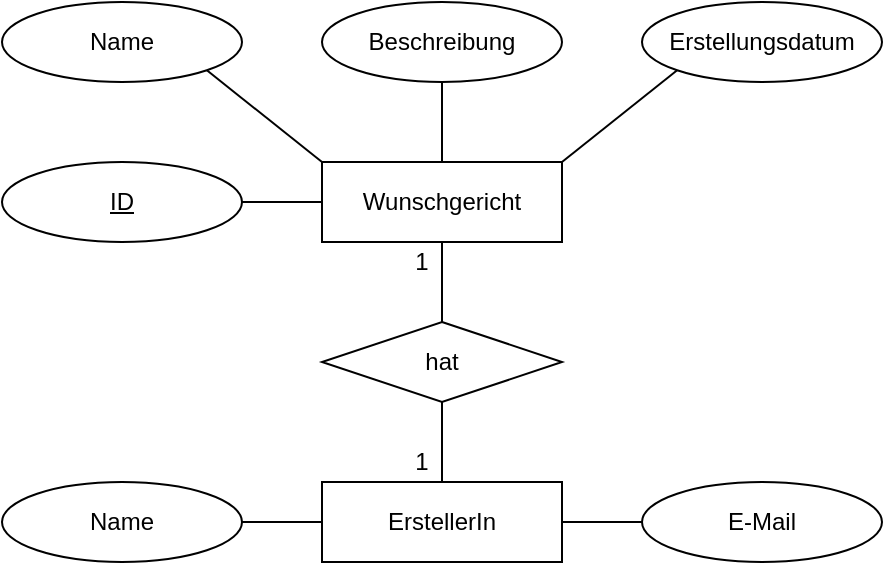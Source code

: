 <mxfile version="13.10.6" type="device"><diagram id="RmVko9fYvnBFdOp10mqu" name="Page-1"><mxGraphModel dx="1422" dy="740" grid="1" gridSize="10" guides="1" tooltips="1" connect="1" arrows="1" fold="1" page="1" pageScale="1" pageWidth="827" pageHeight="1169" math="0" shadow="0"><root><mxCell id="0"/><mxCell id="1" parent="0"/><mxCell id="hOy13F9wFDL2UwesMxib-2" value="Wunschgericht" style="whiteSpace=wrap;html=1;align=center;" vertex="1" parent="1"><mxGeometry x="200" y="120" width="120" height="40" as="geometry"/></mxCell><mxCell id="hOy13F9wFDL2UwesMxib-11" style="edgeStyle=none;rounded=0;orthogonalLoop=1;jettySize=auto;html=1;exitX=0.5;exitY=1;exitDx=0;exitDy=0;entryX=0.5;entryY=0;entryDx=0;entryDy=0;endArrow=none;endFill=0;" edge="1" parent="1" source="hOy13F9wFDL2UwesMxib-3" target="hOy13F9wFDL2UwesMxib-2"><mxGeometry relative="1" as="geometry"/></mxCell><mxCell id="hOy13F9wFDL2UwesMxib-3" value="Beschreibung" style="ellipse;whiteSpace=wrap;html=1;align=center;" vertex="1" parent="1"><mxGeometry x="200" y="40" width="120" height="40" as="geometry"/></mxCell><mxCell id="hOy13F9wFDL2UwesMxib-13" style="edgeStyle=none;rounded=0;orthogonalLoop=1;jettySize=auto;html=1;exitX=0;exitY=1;exitDx=0;exitDy=0;entryX=1;entryY=0;entryDx=0;entryDy=0;endArrow=none;endFill=0;" edge="1" parent="1" source="hOy13F9wFDL2UwesMxib-4" target="hOy13F9wFDL2UwesMxib-2"><mxGeometry relative="1" as="geometry"/></mxCell><mxCell id="hOy13F9wFDL2UwesMxib-4" value="Erstellungsdatum" style="ellipse;whiteSpace=wrap;html=1;align=center;" vertex="1" parent="1"><mxGeometry x="360" y="40" width="120" height="40" as="geometry"/></mxCell><mxCell id="hOy13F9wFDL2UwesMxib-10" style="rounded=0;orthogonalLoop=1;jettySize=auto;html=1;exitX=1;exitY=1;exitDx=0;exitDy=0;entryX=0;entryY=0;entryDx=0;entryDy=0;endArrow=none;endFill=0;" edge="1" parent="1" source="hOy13F9wFDL2UwesMxib-5" target="hOy13F9wFDL2UwesMxib-2"><mxGeometry relative="1" as="geometry"/></mxCell><mxCell id="hOy13F9wFDL2UwesMxib-5" value="Name" style="ellipse;whiteSpace=wrap;html=1;align=center;" vertex="1" parent="1"><mxGeometry x="40" y="40" width="120" height="40" as="geometry"/></mxCell><mxCell id="hOy13F9wFDL2UwesMxib-12" style="edgeStyle=none;rounded=0;orthogonalLoop=1;jettySize=auto;html=1;exitX=1;exitY=0.5;exitDx=0;exitDy=0;endArrow=none;endFill=0;" edge="1" parent="1" source="hOy13F9wFDL2UwesMxib-6" target="hOy13F9wFDL2UwesMxib-2"><mxGeometry relative="1" as="geometry"/></mxCell><mxCell id="hOy13F9wFDL2UwesMxib-6" value="ID" style="ellipse;whiteSpace=wrap;html=1;align=center;fontStyle=4;" vertex="1" parent="1"><mxGeometry x="40" y="120" width="120" height="40" as="geometry"/></mxCell><mxCell id="hOy13F9wFDL2UwesMxib-15" style="edgeStyle=none;rounded=0;orthogonalLoop=1;jettySize=auto;html=1;exitX=0.5;exitY=0;exitDx=0;exitDy=0;entryX=0.5;entryY=1;entryDx=0;entryDy=0;endArrow=none;endFill=0;" edge="1" parent="1" source="hOy13F9wFDL2UwesMxib-8" target="hOy13F9wFDL2UwesMxib-9"><mxGeometry relative="1" as="geometry"/></mxCell><mxCell id="hOy13F9wFDL2UwesMxib-8" value="ErstellerIn" style="whiteSpace=wrap;html=1;align=center;" vertex="1" parent="1"><mxGeometry x="200" y="280" width="120" height="40" as="geometry"/></mxCell><mxCell id="hOy13F9wFDL2UwesMxib-14" style="edgeStyle=none;rounded=0;orthogonalLoop=1;jettySize=auto;html=1;exitX=0.5;exitY=0;exitDx=0;exitDy=0;entryX=0.5;entryY=1;entryDx=0;entryDy=0;endArrow=none;endFill=0;" edge="1" parent="1" source="hOy13F9wFDL2UwesMxib-9" target="hOy13F9wFDL2UwesMxib-2"><mxGeometry relative="1" as="geometry"/></mxCell><mxCell id="hOy13F9wFDL2UwesMxib-9" value="hat" style="shape=rhombus;perimeter=rhombusPerimeter;whiteSpace=wrap;html=1;align=center;" vertex="1" parent="1"><mxGeometry x="200" y="200" width="120" height="40" as="geometry"/></mxCell><mxCell id="hOy13F9wFDL2UwesMxib-16" value="1" style="text;html=1;strokeColor=none;fillColor=none;align=center;verticalAlign=middle;whiteSpace=wrap;rounded=0;" vertex="1" parent="1"><mxGeometry x="230" y="160" width="40" height="20" as="geometry"/></mxCell><mxCell id="hOy13F9wFDL2UwesMxib-17" value="1" style="text;html=1;strokeColor=none;fillColor=none;align=center;verticalAlign=middle;whiteSpace=wrap;rounded=0;" vertex="1" parent="1"><mxGeometry x="230" y="260" width="40" height="20" as="geometry"/></mxCell><mxCell id="hOy13F9wFDL2UwesMxib-21" style="edgeStyle=none;rounded=0;orthogonalLoop=1;jettySize=auto;html=1;endArrow=none;endFill=0;" edge="1" parent="1" source="hOy13F9wFDL2UwesMxib-18" target="hOy13F9wFDL2UwesMxib-8"><mxGeometry relative="1" as="geometry"/></mxCell><mxCell id="hOy13F9wFDL2UwesMxib-18" value="Name" style="ellipse;whiteSpace=wrap;html=1;align=center;" vertex="1" parent="1"><mxGeometry x="40" y="280" width="120" height="40" as="geometry"/></mxCell><mxCell id="hOy13F9wFDL2UwesMxib-20" style="edgeStyle=none;rounded=0;orthogonalLoop=1;jettySize=auto;html=1;endArrow=none;endFill=0;" edge="1" parent="1" source="hOy13F9wFDL2UwesMxib-19" target="hOy13F9wFDL2UwesMxib-8"><mxGeometry relative="1" as="geometry"/></mxCell><mxCell id="hOy13F9wFDL2UwesMxib-19" value="E-Mail" style="ellipse;whiteSpace=wrap;html=1;align=center;" vertex="1" parent="1"><mxGeometry x="360" y="280" width="120" height="40" as="geometry"/></mxCell></root></mxGraphModel></diagram></mxfile>